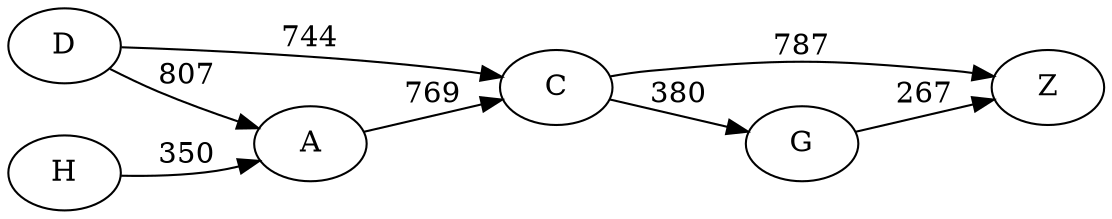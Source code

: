 digraph G {
	rankdir=LR size="8,5"
	A
	C
	A -> C [label=769]
	C
	Z
	C -> Z [label=787]
	C
	G
	C -> G [label=380]
	D
	A
	D -> A [label=807]
	D
	C
	D -> C [label=744]
	H
	A
	H -> A [label=350]
	G
	Z
	G -> Z [label=267]
}
